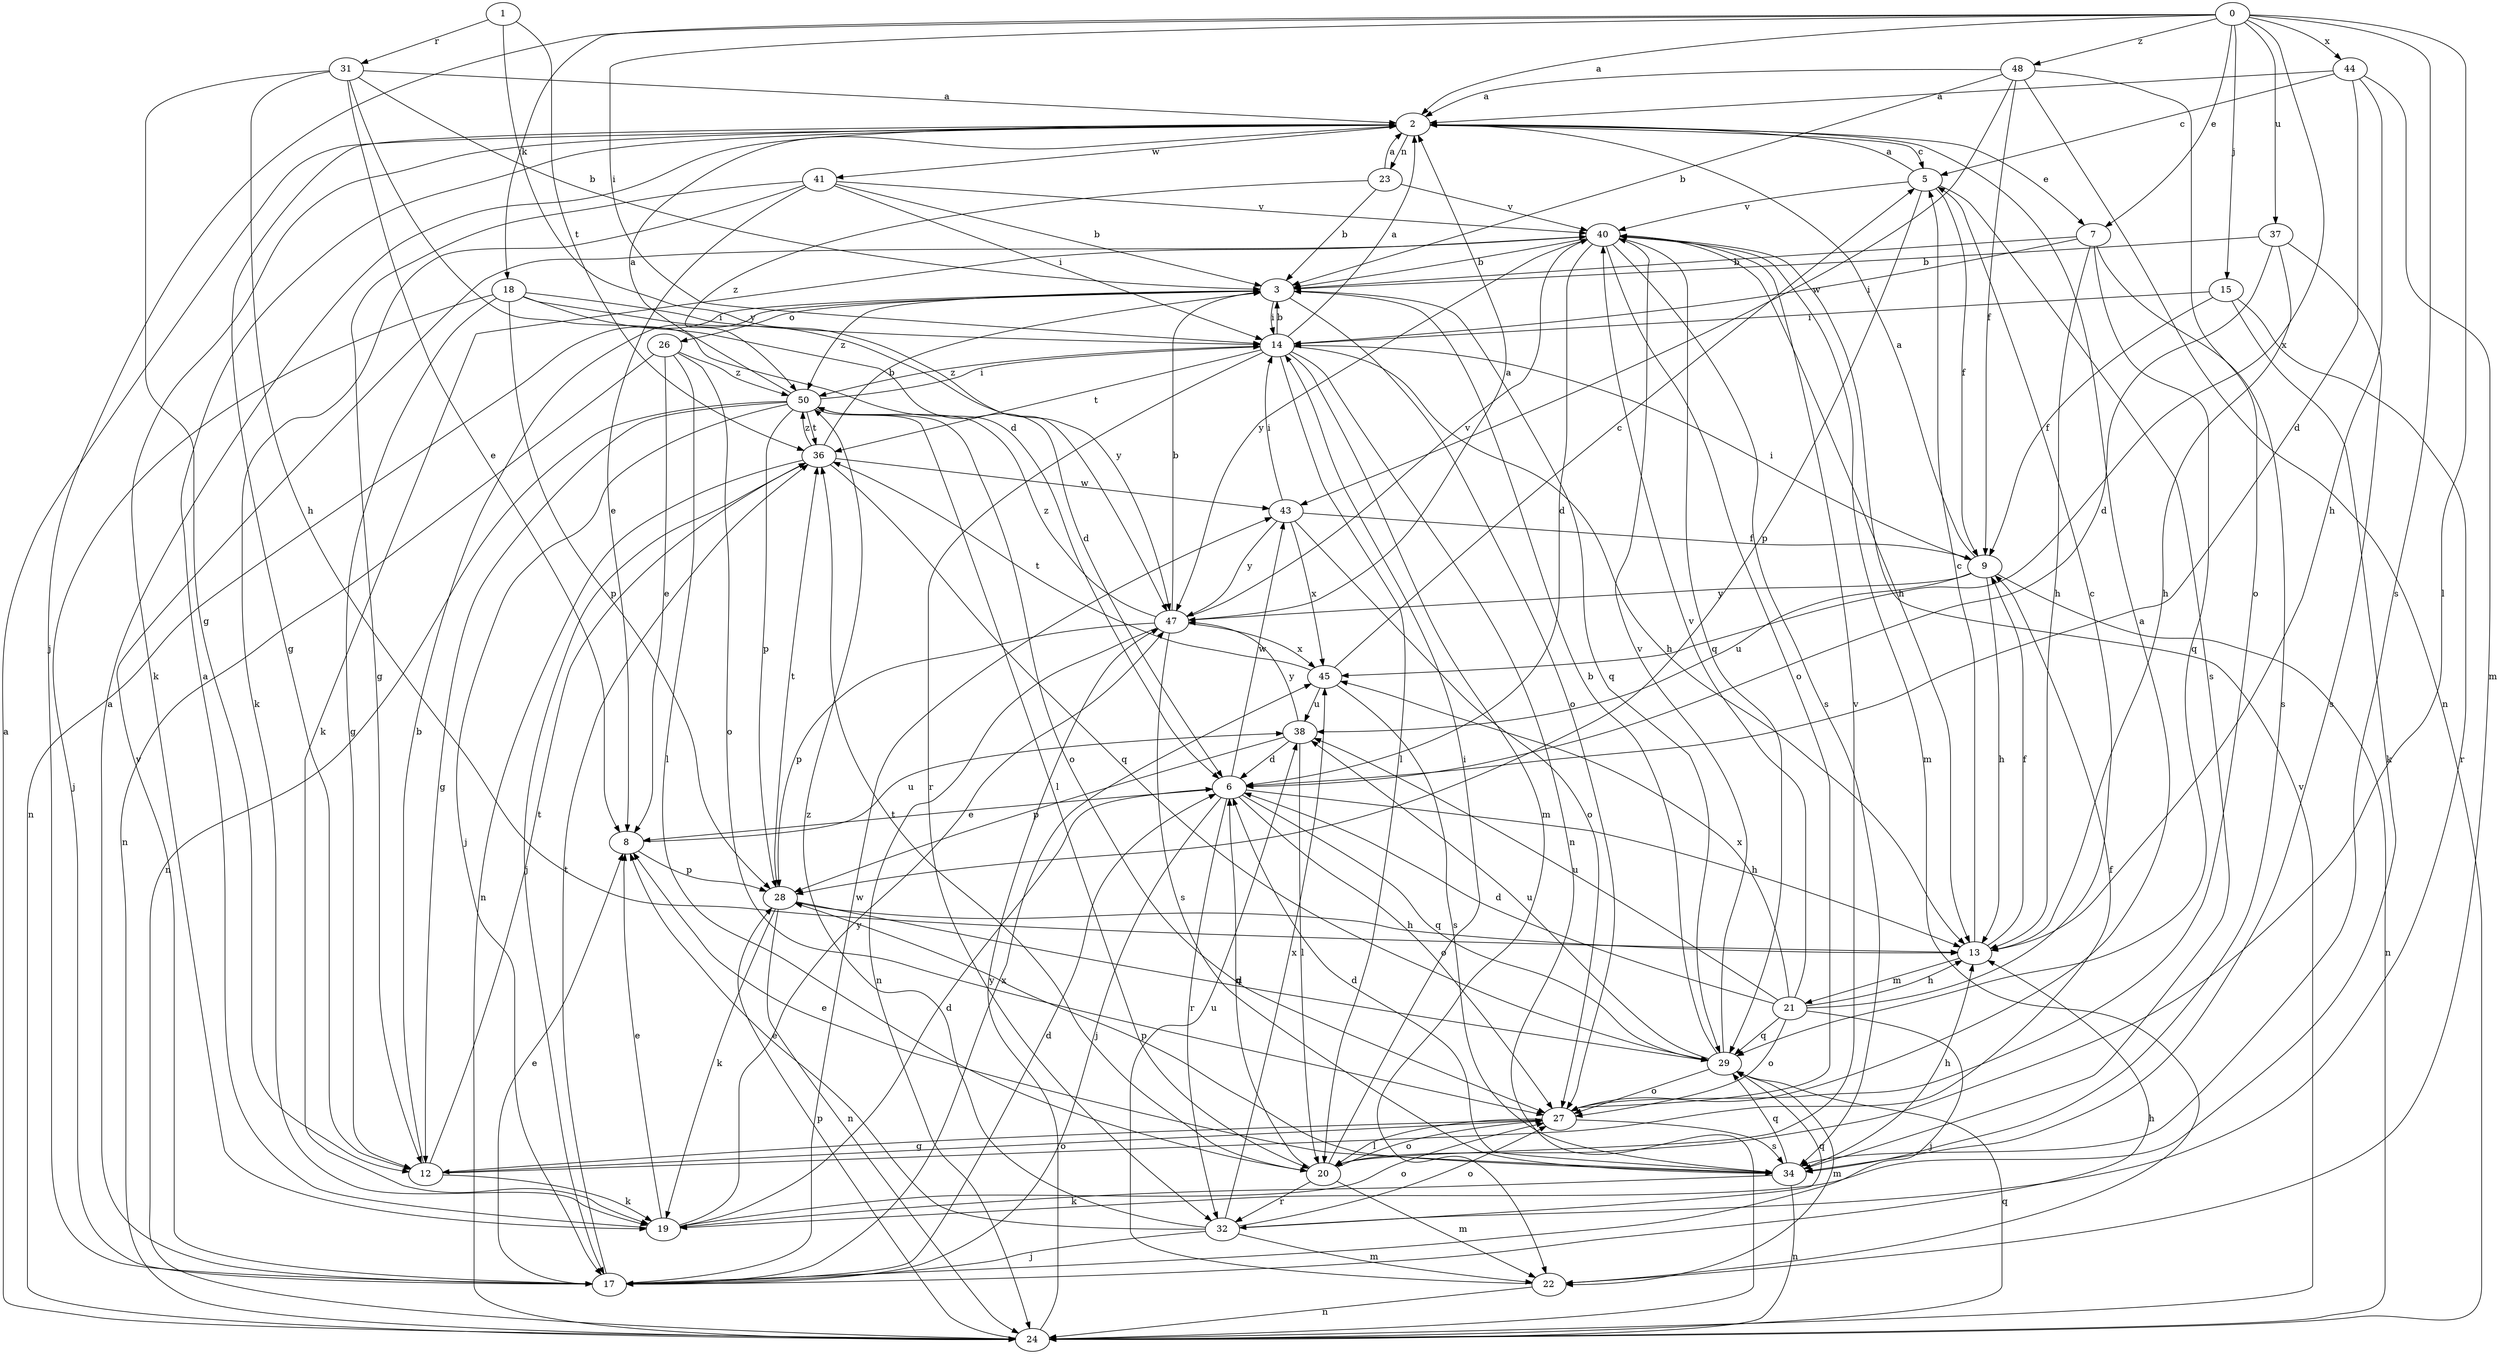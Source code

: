 strict digraph  {
0;
1;
2;
3;
5;
6;
7;
8;
9;
12;
13;
14;
15;
17;
18;
19;
20;
21;
22;
23;
24;
26;
27;
28;
29;
31;
32;
34;
36;
37;
38;
40;
41;
43;
44;
45;
47;
48;
50;
0 -> 2  [label=a];
0 -> 7  [label=e];
0 -> 14  [label=i];
0 -> 15  [label=j];
0 -> 17  [label=j];
0 -> 18  [label=k];
0 -> 20  [label=l];
0 -> 34  [label=s];
0 -> 37  [label=u];
0 -> 44  [label=x];
0 -> 45  [label=x];
0 -> 48  [label=z];
1 -> 31  [label=r];
1 -> 36  [label=t];
1 -> 47  [label=y];
2 -> 5  [label=c];
2 -> 7  [label=e];
2 -> 12  [label=g];
2 -> 19  [label=k];
2 -> 23  [label=n];
2 -> 41  [label=w];
3 -> 14  [label=i];
3 -> 24  [label=n];
3 -> 26  [label=o];
3 -> 27  [label=o];
3 -> 29  [label=q];
3 -> 50  [label=z];
5 -> 2  [label=a];
5 -> 9  [label=f];
5 -> 28  [label=p];
5 -> 34  [label=s];
5 -> 40  [label=v];
6 -> 8  [label=e];
6 -> 13  [label=h];
6 -> 17  [label=j];
6 -> 27  [label=o];
6 -> 29  [label=q];
6 -> 32  [label=r];
6 -> 43  [label=w];
7 -> 3  [label=b];
7 -> 13  [label=h];
7 -> 14  [label=i];
7 -> 29  [label=q];
7 -> 34  [label=s];
8 -> 28  [label=p];
8 -> 38  [label=u];
9 -> 2  [label=a];
9 -> 13  [label=h];
9 -> 14  [label=i];
9 -> 24  [label=n];
9 -> 38  [label=u];
9 -> 47  [label=y];
12 -> 3  [label=b];
12 -> 9  [label=f];
12 -> 19  [label=k];
12 -> 27  [label=o];
12 -> 36  [label=t];
13 -> 5  [label=c];
13 -> 9  [label=f];
13 -> 21  [label=m];
14 -> 2  [label=a];
14 -> 3  [label=b];
14 -> 13  [label=h];
14 -> 20  [label=l];
14 -> 22  [label=m];
14 -> 24  [label=n];
14 -> 32  [label=r];
14 -> 36  [label=t];
14 -> 50  [label=z];
15 -> 9  [label=f];
15 -> 14  [label=i];
15 -> 19  [label=k];
15 -> 32  [label=r];
17 -> 2  [label=a];
17 -> 6  [label=d];
17 -> 8  [label=e];
17 -> 13  [label=h];
17 -> 36  [label=t];
17 -> 40  [label=v];
17 -> 43  [label=w];
17 -> 45  [label=x];
18 -> 6  [label=d];
18 -> 12  [label=g];
18 -> 14  [label=i];
18 -> 17  [label=j];
18 -> 28  [label=p];
18 -> 47  [label=y];
19 -> 2  [label=a];
19 -> 6  [label=d];
19 -> 8  [label=e];
19 -> 27  [label=o];
19 -> 47  [label=y];
20 -> 6  [label=d];
20 -> 14  [label=i];
20 -> 22  [label=m];
20 -> 27  [label=o];
20 -> 32  [label=r];
20 -> 36  [label=t];
20 -> 40  [label=v];
21 -> 5  [label=c];
21 -> 6  [label=d];
21 -> 13  [label=h];
21 -> 17  [label=j];
21 -> 27  [label=o];
21 -> 29  [label=q];
21 -> 38  [label=u];
21 -> 40  [label=v];
21 -> 45  [label=x];
22 -> 24  [label=n];
22 -> 38  [label=u];
23 -> 2  [label=a];
23 -> 3  [label=b];
23 -> 40  [label=v];
23 -> 50  [label=z];
24 -> 2  [label=a];
24 -> 28  [label=p];
24 -> 29  [label=q];
24 -> 40  [label=v];
24 -> 47  [label=y];
26 -> 8  [label=e];
26 -> 20  [label=l];
26 -> 24  [label=n];
26 -> 27  [label=o];
26 -> 50  [label=z];
27 -> 2  [label=a];
27 -> 12  [label=g];
27 -> 20  [label=l];
27 -> 34  [label=s];
28 -> 13  [label=h];
28 -> 19  [label=k];
28 -> 24  [label=n];
28 -> 29  [label=q];
28 -> 36  [label=t];
29 -> 3  [label=b];
29 -> 22  [label=m];
29 -> 27  [label=o];
29 -> 38  [label=u];
29 -> 40  [label=v];
31 -> 2  [label=a];
31 -> 3  [label=b];
31 -> 6  [label=d];
31 -> 8  [label=e];
31 -> 12  [label=g];
31 -> 13  [label=h];
32 -> 8  [label=e];
32 -> 17  [label=j];
32 -> 22  [label=m];
32 -> 27  [label=o];
32 -> 29  [label=q];
32 -> 45  [label=x];
32 -> 50  [label=z];
34 -> 6  [label=d];
34 -> 8  [label=e];
34 -> 13  [label=h];
34 -> 19  [label=k];
34 -> 24  [label=n];
34 -> 28  [label=p];
34 -> 29  [label=q];
36 -> 3  [label=b];
36 -> 17  [label=j];
36 -> 24  [label=n];
36 -> 29  [label=q];
36 -> 43  [label=w];
36 -> 50  [label=z];
37 -> 3  [label=b];
37 -> 6  [label=d];
37 -> 13  [label=h];
37 -> 34  [label=s];
38 -> 6  [label=d];
38 -> 20  [label=l];
38 -> 28  [label=p];
38 -> 47  [label=y];
40 -> 3  [label=b];
40 -> 6  [label=d];
40 -> 13  [label=h];
40 -> 19  [label=k];
40 -> 22  [label=m];
40 -> 27  [label=o];
40 -> 29  [label=q];
40 -> 34  [label=s];
40 -> 47  [label=y];
41 -> 3  [label=b];
41 -> 8  [label=e];
41 -> 12  [label=g];
41 -> 14  [label=i];
41 -> 19  [label=k];
41 -> 40  [label=v];
43 -> 9  [label=f];
43 -> 14  [label=i];
43 -> 27  [label=o];
43 -> 45  [label=x];
43 -> 47  [label=y];
44 -> 2  [label=a];
44 -> 5  [label=c];
44 -> 6  [label=d];
44 -> 13  [label=h];
44 -> 22  [label=m];
45 -> 5  [label=c];
45 -> 34  [label=s];
45 -> 36  [label=t];
45 -> 38  [label=u];
47 -> 2  [label=a];
47 -> 3  [label=b];
47 -> 24  [label=n];
47 -> 28  [label=p];
47 -> 34  [label=s];
47 -> 40  [label=v];
47 -> 45  [label=x];
47 -> 50  [label=z];
48 -> 2  [label=a];
48 -> 3  [label=b];
48 -> 9  [label=f];
48 -> 24  [label=n];
48 -> 27  [label=o];
48 -> 43  [label=w];
50 -> 2  [label=a];
50 -> 12  [label=g];
50 -> 14  [label=i];
50 -> 17  [label=j];
50 -> 20  [label=l];
50 -> 24  [label=n];
50 -> 27  [label=o];
50 -> 28  [label=p];
50 -> 36  [label=t];
}
